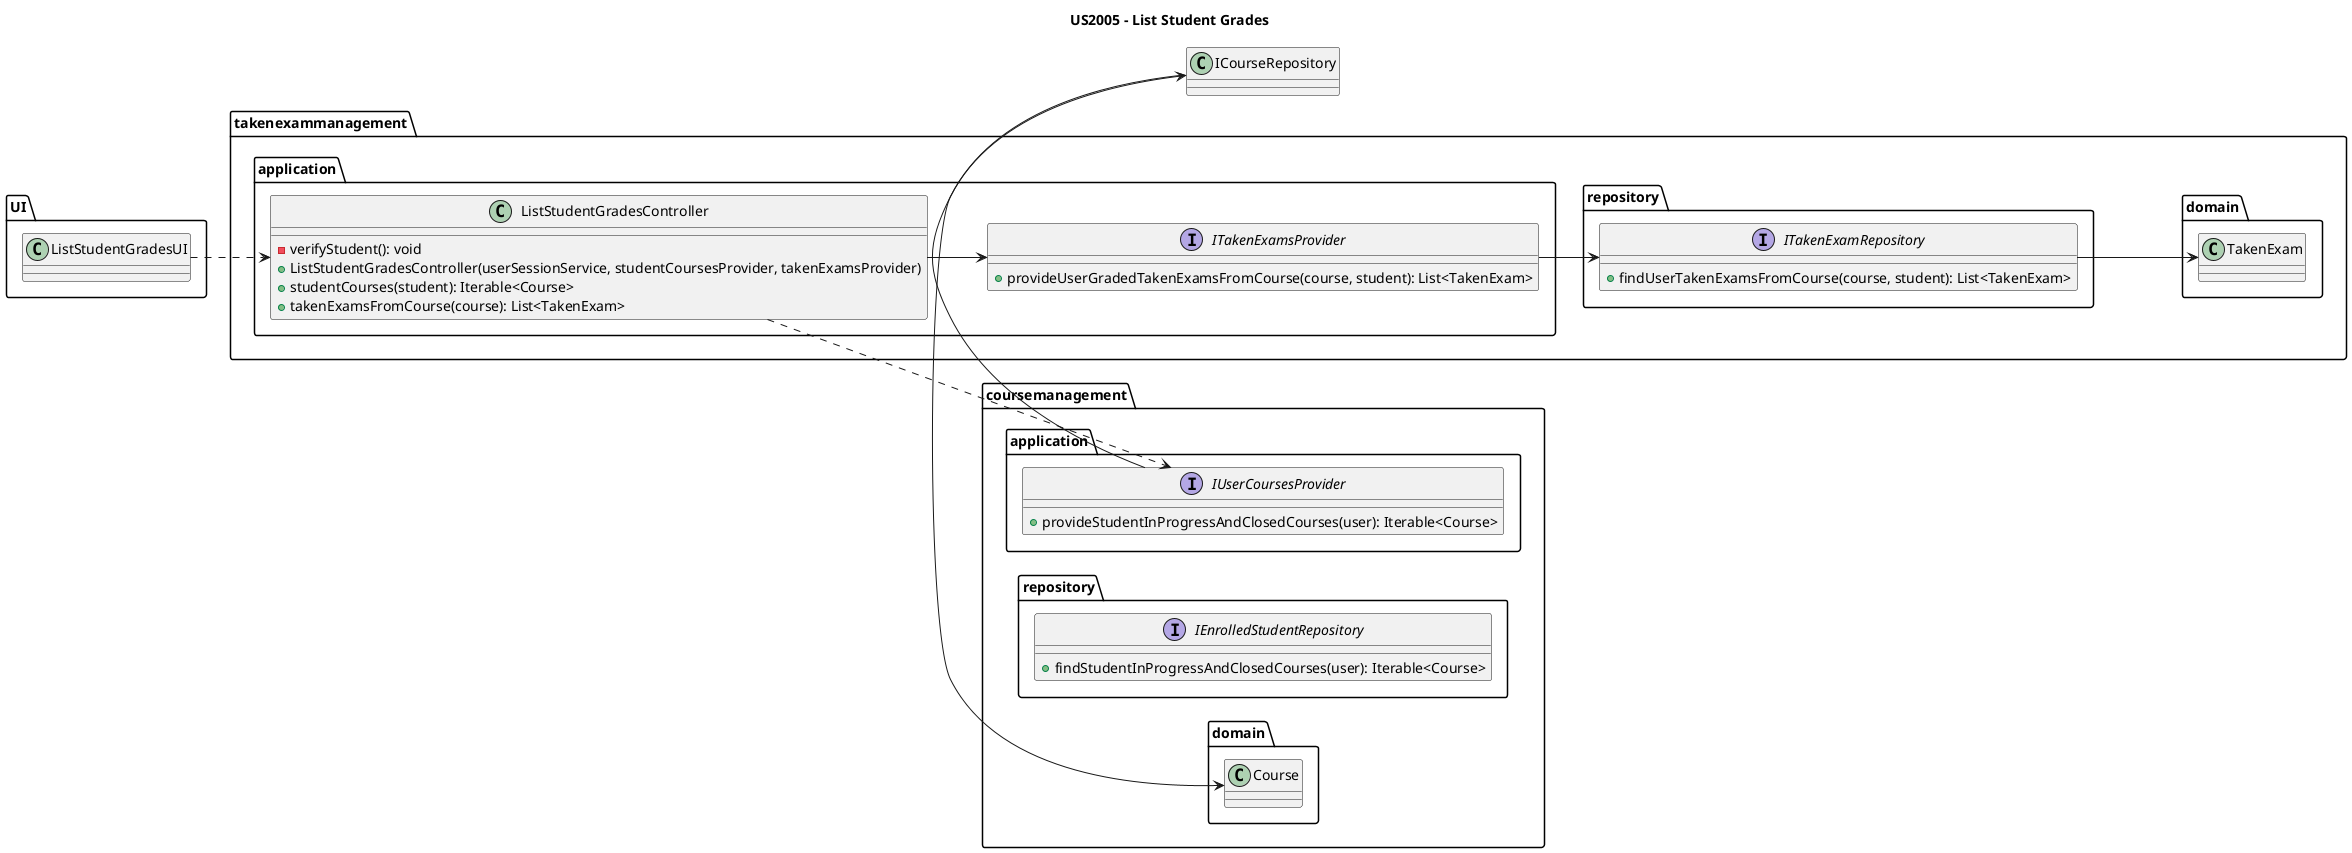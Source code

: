 @startuml

title US2005 - List Student Grades

skinparam shadowing false
left to right direction

package UI {

    class ListStudentGradesUI {}

}

package takenexammanagement {

    package application {

        class ListStudentGradesController {

            - verifyStudent(): void
            + ListStudentGradesController(userSessionService, studentCoursesProvider, takenExamsProvider)
            + studentCourses(student): Iterable<Course>
            + takenExamsFromCourse(course): List<TakenExam>

        }

        interface ITakenExamsProvider {

            + provideUserGradedTakenExamsFromCourse(course, student): List<TakenExam>

        }

    }

    package domain {

        class TakenExam {}

    }

    package repository {

        interface ITakenExamRepository {
            + findUserTakenExamsFromCourse(course, student): List<TakenExam>
        }

    }

}

package coursemanagement {
    package application {
        interface IUserCoursesProvider {
            + provideStudentInProgressAndClosedCourses(user): Iterable<Course>
        }

    }

    package repository {
        interface IEnrolledStudentRepository {
            + findStudentInProgressAndClosedCourses(user): Iterable<Course>
        }
    }

    package domain {
        class Course {}
    }

}

ListStudentGradesUI ..> ListStudentGradesController
ListStudentGradesController --> ITakenExamsProvider
ListStudentGradesController ..> IUserCoursesProvider
ITakenExamsProvider --> ITakenExamRepository
ITakenExamRepository ---> TakenExam
IUserCoursesProvider -> ICourseRepository
ICourseRepository -> Course

@enduml